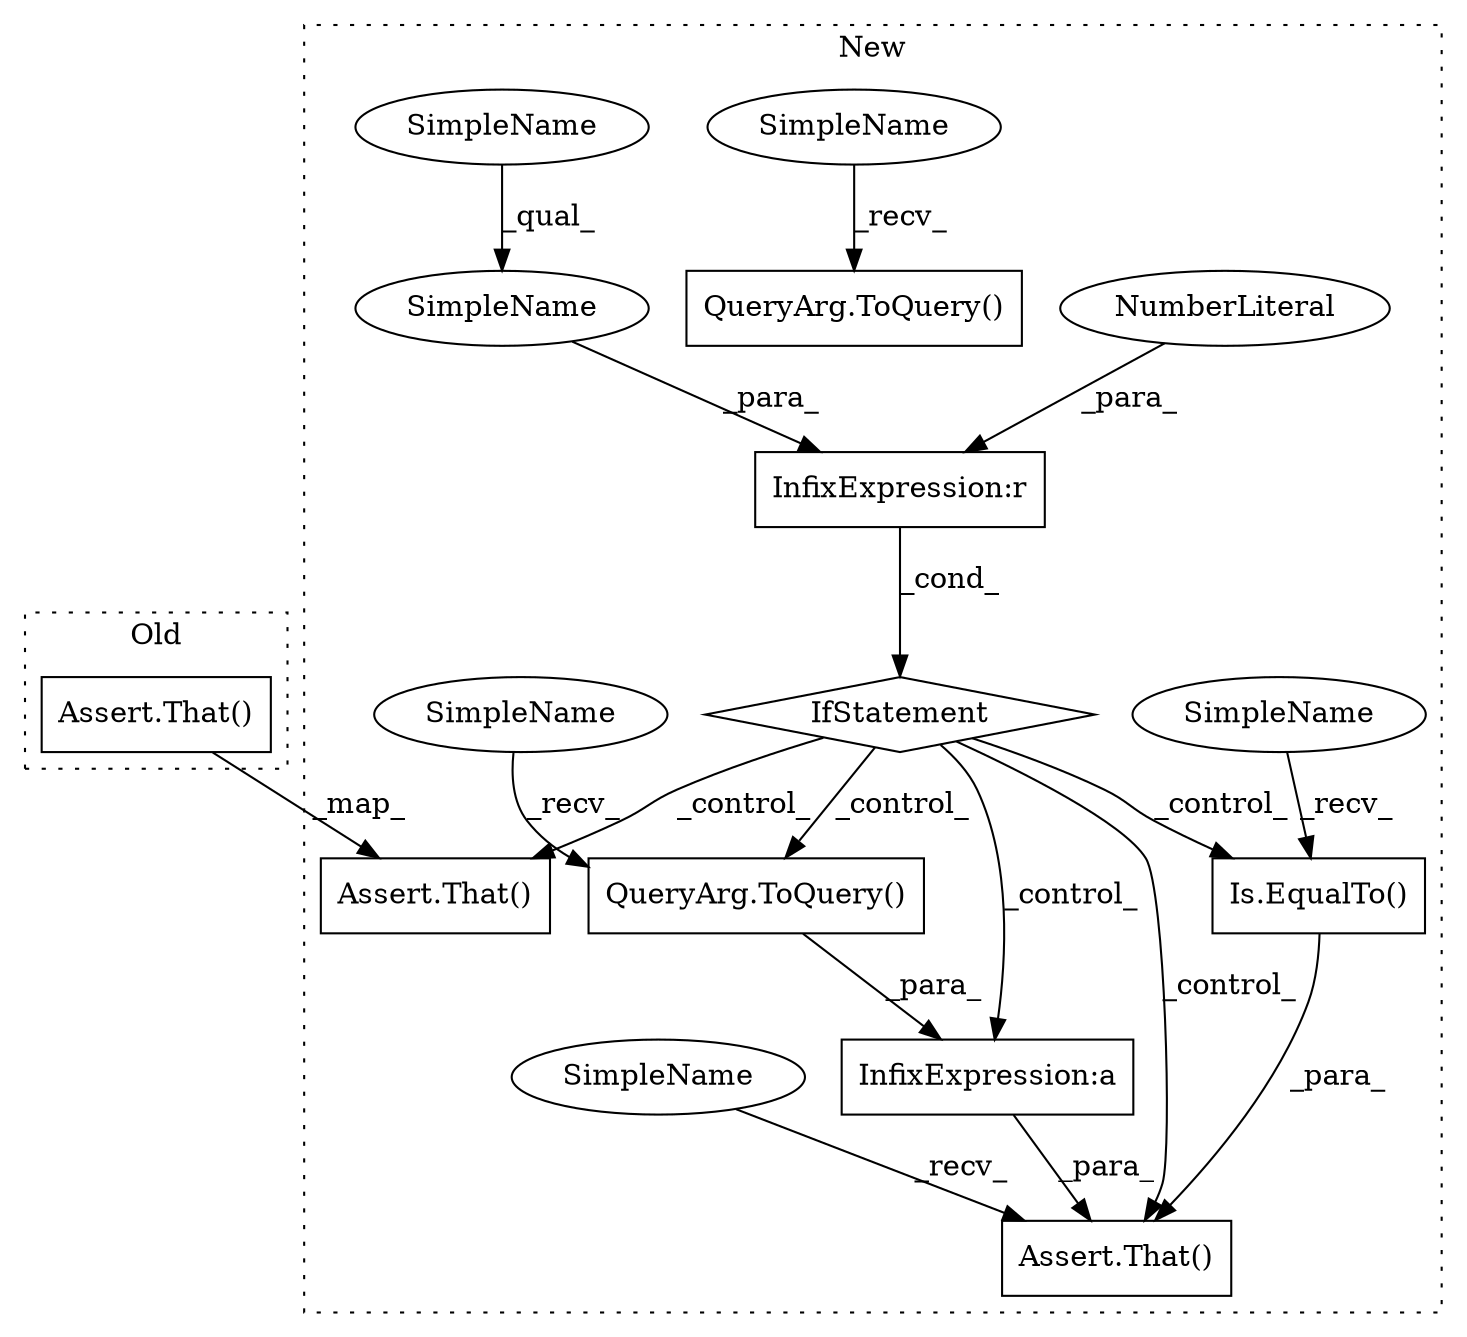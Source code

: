 digraph G {
subgraph cluster0 {
1 [label="Assert.That()" a="32" s="4837,4921" l="5,1" shape="box"];
label = "Old";
style="dotted";
}
subgraph cluster1 {
2 [label="Assert.That()" a="32" s="6279,6344" l="5,1" shape="box"];
3 [label="InfixExpression:r" a="27" s="6255" l="4" shape="box"];
4 [label="NumberLiteral" a="34" s="6259" l="1" shape="ellipse"];
5 [label="IfStatement" a="25" s="6241,6260" l="4,2" shape="diamond"];
6 [label="QueryArg.ToQuery()" a="32" s="6386" l="9" shape="box"];
7 [label="SimpleName" a="42" s="6245" l="10" shape="ellipse"];
8 [label="InfixExpression:a" a="27" s="6395" l="1" shape="box"];
9 [label="Assert.That()" a="32" s="6377,6456" l="5,1" shape="box"];
10 [label="Is.EqualTo()" a="32" s="6407,6455" l="29,1" shape="box"];
11 [label="QueryArg.ToQuery()" a="32" s="6490" l="9" shape="box"];
12 [label="SimpleName" a="42" s="6404" l="2" shape="ellipse"];
13 [label="SimpleName" a="42" s="6486" l="3" shape="ellipse"];
14 [label="SimpleName" a="42" s="6382" l="3" shape="ellipse"];
15 [label="SimpleName" a="42" s="6245" l="4" shape="ellipse"];
16 [label="SimpleName" a="42" s="6370" l="6" shape="ellipse"];
label = "New";
style="dotted";
}
1 -> 2 [label="_map_"];
3 -> 5 [label="_cond_"];
4 -> 3 [label="_para_"];
5 -> 9 [label="_control_"];
5 -> 6 [label="_control_"];
5 -> 10 [label="_control_"];
5 -> 2 [label="_control_"];
5 -> 8 [label="_control_"];
6 -> 8 [label="_para_"];
7 -> 3 [label="_para_"];
8 -> 9 [label="_para_"];
10 -> 9 [label="_para_"];
12 -> 10 [label="_recv_"];
13 -> 11 [label="_recv_"];
14 -> 6 [label="_recv_"];
15 -> 7 [label="_qual_"];
16 -> 9 [label="_recv_"];
}
